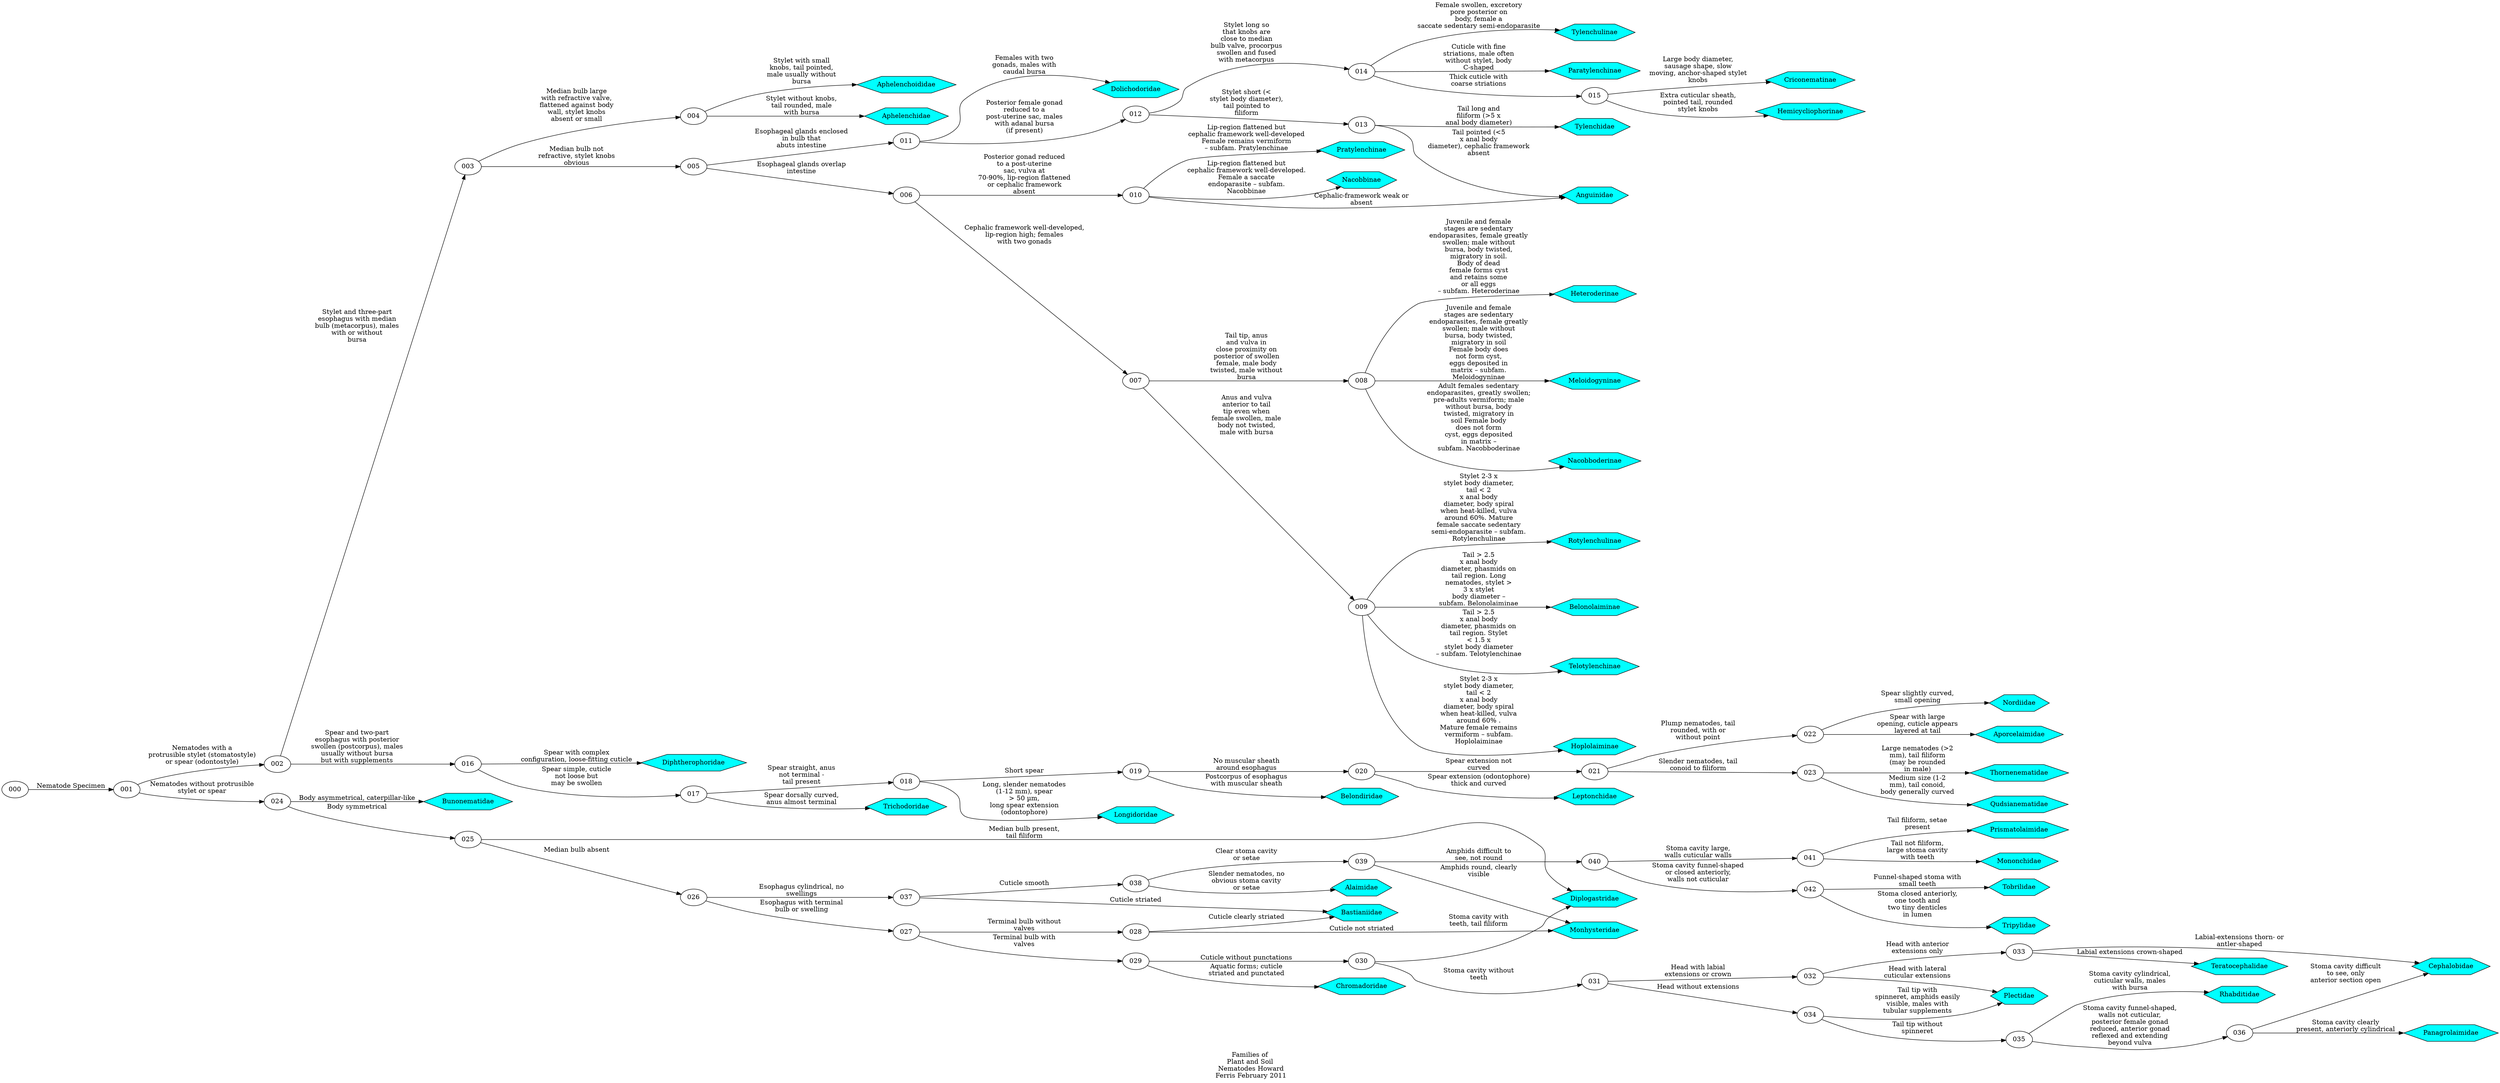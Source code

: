 // FOO
digraph GraphTitle {
	graph [rankdir=LR remincross=True]
	label="Families of
Plant and Soil
 Nematodes Howard
 Ferris February 2011"
	Aphelenchidae [label=Aphelenchidae fillcolor=aqua shape=hexagon style=filled]
	Aphelenchoididae [label=Aphelenchoididae fillcolor=aqua shape=hexagon style=filled]
	Heteroderinae [label=Heteroderinae fillcolor=aqua shape=hexagon style=filled]
	Meloidogyninae [label=Meloidogyninae fillcolor=aqua shape=hexagon style=filled]
	Nacobboderinae [label=Nacobboderinae fillcolor=aqua shape=hexagon style=filled]
	Hoplolaiminae [label=Hoplolaiminae fillcolor=aqua shape=hexagon style=filled]
	Rotylenchulinae [label=Rotylenchulinae fillcolor=aqua shape=hexagon style=filled]
	Belonolaiminae [label=Belonolaiminae fillcolor=aqua shape=hexagon style=filled]
	Telotylenchinae [label=Telotylenchinae fillcolor=aqua shape=hexagon style=filled]
	Pratylenchinae [label=Pratylenchinae fillcolor=aqua shape=hexagon style=filled]
	Nacobbinae [label=Nacobbinae fillcolor=aqua shape=hexagon style=filled]
	Anguinidae [label=Anguinidae fillcolor=aqua shape=hexagon style=filled]
	Dolichodoridae [label=Dolichodoridae fillcolor=aqua shape=hexagon style=filled]
	Tylenchidae [label=Tylenchidae fillcolor=aqua shape=hexagon style=filled]
	Anguinidae [label=Anguinidae fillcolor=aqua shape=hexagon style=filled]
	Tylenchulinae [label=Tylenchulinae fillcolor=aqua shape=hexagon style=filled]
	Paratylenchinae [label=Paratylenchinae fillcolor=aqua shape=hexagon style=filled]
	Criconematinae [label=Criconematinae fillcolor=aqua shape=hexagon style=filled]
	Hemicycliophorinae [label=Hemicycliophorinae fillcolor=aqua shape=hexagon style=filled]
	Diphtherophoridae [label=Diphtherophoridae fillcolor=aqua shape=hexagon style=filled]
	Trichodoridae [label=Trichodoridae fillcolor=aqua shape=hexagon style=filled]
	Longidoridae [label=Longidoridae fillcolor=aqua shape=hexagon style=filled]
	Belondiridae [label=Belondiridae fillcolor=aqua shape=hexagon style=filled]
	Leptonchidae [label=Leptonchidae fillcolor=aqua shape=hexagon style=filled]
	Nordiidae [label=Nordiidae fillcolor=aqua shape=hexagon style=filled]
	Aporcelaimidae [label=Aporcelaimidae fillcolor=aqua shape=hexagon style=filled]
	Thornenematidae [label=Thornenematidae fillcolor=aqua shape=hexagon style=filled]
	Qudsianematidae [label=Qudsianematidae fillcolor=aqua shape=hexagon style=filled]
	Bunonematidae [label=Bunonematidae fillcolor=aqua shape=hexagon style=filled]
	Diplogastridae [label=Diplogastridae fillcolor=aqua shape=hexagon style=filled]
	Monhysteridae [label=Monhysteridae fillcolor=aqua shape=hexagon style=filled]
	Bastianiidae [label=Bastianiidae fillcolor=aqua shape=hexagon style=filled]
	Chromadoridae [label=Chromadoridae fillcolor=aqua shape=hexagon style=filled]
	Diplogastridae [label=Diplogastridae fillcolor=aqua shape=hexagon style=filled]
	Plectidae [label=Plectidae fillcolor=aqua shape=hexagon style=filled]
	Teratocephalidae [label=Teratocephalidae fillcolor=aqua shape=hexagon style=filled]
	Cephalobidae [label=Cephalobidae fillcolor=aqua shape=hexagon style=filled]
	Plectidae [label=Plectidae fillcolor=aqua shape=hexagon style=filled]
	Rhabditidae [label=Rhabditidae fillcolor=aqua shape=hexagon style=filled]
	Panagrolaimidae [label=Panagrolaimidae fillcolor=aqua shape=hexagon style=filled]
	Cephalobidae [label=Cephalobidae fillcolor=aqua shape=hexagon style=filled]
	Bastianiidae [label=Bastianiidae fillcolor=aqua shape=hexagon style=filled]
	Alaimidae [label=Alaimidae fillcolor=aqua shape=hexagon style=filled]
	Monhysteridae [label=Monhysteridae fillcolor=aqua shape=hexagon style=filled]
	Prismatolaimidae [label=Prismatolaimidae fillcolor=aqua shape=hexagon style=filled]
	Mononchidae [label=Mononchidae fillcolor=aqua shape=hexagon style=filled]
	Tobrilidae [label=Tobrilidae fillcolor=aqua shape=hexagon style=filled]
	Tripylidae [label=Tripylidae fillcolor=aqua shape=hexagon style=filled]
	000
 -> 001
 [label="Nematode Specimen
"]
	001
 -> 002
 [label="Nematodes with a
protrusible stylet (stomatostyle)
or spear (odontostyle)
"]
	001
 -> 024
 [label="Nematodes without protrusible
stylet or spear
"]
	002
 -> 003
 [label="Stylet and three-part
esophagus with median
bulb (metacorpus), males
with or without
bursa
"]
	002
 -> 016
 [label="Spear and two-part
esophagus with posterior
swollen (postcorpus), males
usually without bursa
but with supplements
"]
	003
 -> 004
 [label="Median bulb large
with refractive valve,
flattened against body
wall, stylet knobs
absent or small
"]
	003
 -> 005
 [label="Median bulb not
refractive, stylet knobs
obvious
"]
	004
 -> Aphelenchidae
 [label="Stylet without knobs,
tail rounded, male
with bursa
"]
	004
 -> Aphelenchoididae
 [label="Stylet with small
knobs, tail pointed,
male usually without
bursa
"]
	005
 -> 006
 [label="Esophageal glands overlap
intestine
"]
	005
 -> 011
 [label="Esophageal glands enclosed
in bulb that
abuts intestine
"]
	006
 -> 007
 [label="Cephalic framework well-developed,
lip-region high; females
with two gonads
"]
	006
 -> 010
 [label="Posterior gonad reduced
to a post-uterine
sac, vulva at
70-90%, lip-region flattened
or cephalic framework
absent
"]
	007
 -> 008
 [label="Tail tip, anus
and vulva in
close proximity on
posterior of swollen
female, male body
twisted, male without
bursa
"]
	007
 -> 009
 [label="Anus and vulva
anterior to tail
tip even when
female swollen, male
body not twisted,
male with bursa
"]
	008
 -> Heteroderinae
 [label="Juvenile and female
stages are sedentary
endoparasites, female greatly
swollen; male without
bursa, body twisted,
migratory in soil.
Body of dead
female forms cyst
and retains some
or all eggs
– subfam. Heteroderinae
"]
	008
 -> Meloidogyninae
 [label="Juvenile and female
stages are sedentary
endoparasites, female greatly
swollen; male without
bursa, body twisted,
migratory in soil
Female body does
not form cyst,
eggs deposited in
matrix – subfam.
Meloidogyninae
"]
	008
 -> Nacobboderinae
 [label="Adult females sedentary
endoparasites, greatly swollen;
pre-adults vermiform; male
without bursa, body
twisted, migratory in
soil Female body
does not form
cyst, eggs deposited
in matrix –
subfam. Nacobboderinae
"]
	009
 -> Hoplolaiminae
 [label="Stylet 2-3 x
stylet body diameter,
tail < 2
x anal body
diameter, body spiral
when heat-killed, vulva
around 60% .
Mature female remains
vermiform – subfam.
Hoplolaiminae
"]
	009
 -> Rotylenchulinae
 [label="Stylet 2-3 x
stylet body diameter,
tail < 2
x anal body
diameter, body spiral
when heat-killed, vulva
around 60%. Mature
female saccate sedentary
semi-endoparasite – subfam.
Rotylenchulinae
"]
	009
 -> Belonolaiminae
 [label="Tail > 2.5
x anal body
diameter, phasmids on
tail region. Long
nematodes, stylet >
3 x stylet
body diameter –
subfam. Belonolaiminae
"]
	009
 -> Telotylenchinae
 [label="Tail > 2.5
x anal body
diameter, phasmids on
tail region. Stylet
< 1.5 x
stylet body diameter
– subfam. Telotylenchinae
"]
	010
 -> Pratylenchinae
 [label="Lip-region flattened but
cephalic framework well-developed
Female remains vermiform
– subfam. Pratylenchinae
"]
	010
 -> Nacobbinae
 [label="Lip-region flattened but
cephalic framework well-developed.
Female a saccate
endoparasite – subfam.
Nacobbinae
"]
	010
 -> Anguinidae
 [label="Cephalic-framework weak or
absent
"]
	011
 -> Dolichodoridae
 [label="Females with two
gonads, males with
caudal bursa
"]
	011
 -> 012
 [label="Posterior female gonad
reduced to a
post-uterine sac, males
with adanal bursa
(if present)
"]
	012
 -> 013
 [label="Stylet short (<
stylet body diameter),
tail pointed to
filiform
"]
	012
 -> 014
 [label="Stylet long so
that knobs are
close to median
bulb valve, procorpus
swollen and fused
with metacorpus
"]
	013
 -> Tylenchidae
 [label="Tail long and
filiform (>5 x
anal body diameter)
"]
	013
 -> Anguinidae
 [label="Tail pointed (<5
x anal body
diameter), cephalic framework
absent
"]
	014
 -> 015
 [label="Thick cuticle with
coarse striations
"]
	014
 -> Tylenchulinae
 [label="Female swollen, excretory
pore posterior on
body, female a
saccate sedentary semi-endoparasite
"]
	014
 -> Paratylenchinae
 [label="Cuticle with fine
striations, male often
without stylet, body
C-shaped
"]
	015
 -> Criconematinae
 [label="Large body diameter,
sausage shape, slow
moving, anchor-shaped stylet
knobs
"]
	015
 -> Hemicycliophorinae
 [label="Extra cuticular sheath,
pointed tail, rounded
stylet knobs
"]
	016
 -> Diphtherophoridae
 [label="Spear with complex
configuration, loose-fitting cuticle
"]
	016
 -> 017
 [label="Spear simple, cuticle
not loose but
may be swollen
"]
	017
 -> Trichodoridae
 [label="Spear dorsally curved,
anus almost terminal
"]
	017
 -> 018
 [label="Spear straight, anus
not terminal -
tail present
"]
	018
 -> Longidoridae
 [label="Long, slender nematodes
(1-12 mm), spear
> 50 µm,
long spear extension
(odontophore)
"]
	018
 -> 019
 [label="Short spear
"]
	019
 -> Belondiridae
 [label="Postcorpus of esophagus
with muscular sheath
"]
	019
 -> 020
 [label="No muscular sheath
around esophagus
"]
	020
 -> Leptonchidae
 [label="Spear extension (odontophore)
thick and curved
"]
	020
 -> 021
 [label="Spear extension not
curved
"]
	021
 -> 022
 [label="Plump nematodes, tail
rounded, with or
without point
"]
	021
 -> 023
 [label="Slender nematodes, tail
conoid to filiform
"]
	022
 -> Nordiidae
 [label="Spear slightly curved,
small opening
"]
	022
 -> Aporcelaimidae
 [label="Spear with large
opening, cuticle appears
layered at tail
"]
	023
 -> Thornenematidae
 [label="Large nematodes (>2
mm), tail filiform
(may be rounded
in male)
"]
	023
 -> Qudsianematidae
 [label="Medium size (1-2
mm), tail conoid,
body generally curved
"]
	024
 -> Bunonematidae
 [label="Body asymmetrical, caterpillar-like
"]
	024
 -> 025
 [label="Body symmetrical
"]
	025
 -> Diplogastridae
 [label="Median bulb present,
tail filiform
"]
	025
 -> 026
 [label="Median bulb absent
"]
	026
 -> 027
 [label="Esophagus with terminal
bulb or swelling
"]
	026
 -> 037
 [label="Esophagus cylindrical, no
swellings
"]
	027
 -> 028
 [label="Terminal bulb without
valves
"]
	027
 -> 029
 [label="Terminal bulb with
valves
"]
	028
 -> Monhysteridae
 [label="Cuticle not striated
"]
	028
 -> Bastianiidae
 [label="Cuticle clearly striated
"]
	029
 -> Chromadoridae
 [label="Aquatic forms; cuticle
striated and punctated
"]
	029
 -> 030
 [label="Cuticle without punctations
"]
	030
 -> Diplogastridae
 [label="Stoma cavity with
teeth, tail filiform
"]
	030
 -> 031
 [label="Stoma cavity without
teeth
"]
	031
 -> 032
 [label="Head with labial
extensions or crown
"]
	031
 -> 034
 [label="Head without extensions
"]
	032
 -> Plectidae
 [label="Head with lateral
cuticular extensions
"]
	032
 -> 033
 [label="Head with anterior
extensions only
"]
	033
 -> Teratocephalidae
 [label="Labial extensions crown-shaped
"]
	033
 -> Cephalobidae
 [label="Labial-extensions thorn- or
antler-shaped
"]
	034
 -> Plectidae
 [label="Tail tip with
spinneret, amphids easily
visible, males with
tubular supplements
"]
	034
 -> 035
 [label="Tail tip without
spinneret
"]
	035
 -> Rhabditidae
 [label="Stoma cavity cylindrical,
cuticular walls, males
with bursa
"]
	035
 -> 036
 [label="Stoma cavity funnel-shaped,
walls not cuticular,
posterior female gonad
reduced, anterior gonad
reflexed and extending
beyond vulva
"]
	036
 -> Panagrolaimidae
 [label="Stoma cavity clearly
present, anteriorly cylindrical
"]
	036
 -> Cephalobidae
 [label="Stoma cavity difficult
to see, only
anterior section open
"]
	037
 -> Bastianiidae
 [label="Cuticle striated
"]
	037
 -> 038
 [label="Cuticle smooth
"]
	038
 -> Alaimidae
 [label="Slender nematodes, no
obvious stoma cavity
or setae
"]
	038
 -> 039
 [label="Clear stoma cavity
or setae
"]
	039
 -> Monhysteridae
 [label="Amphids round, clearly
visible
"]
	039
 -> 040
 [label="Amphids difficult to
see, not round
"]
	040
 -> 041
 [label="Stoma cavity large,
walls cuticular walls
"]
	040
 -> 042
 [label="Stoma cavity funnel-shaped
or closed anteriorly,
walls not cuticular
"]
	041
 -> Prismatolaimidae
 [label="Tail filiform, setae
present
"]
	041
 -> Mononchidae
 [label="Tail not filiform,
large stoma cavity
with teeth
"]
	042
 -> Tobrilidae
 [label="Funnel-shaped stoma with
small teeth
"]
	042
 -> Tripylidae
 [label="Stoma closed anteriorly,
one tooth and
two tiny denticles
in lumen
"]
}
